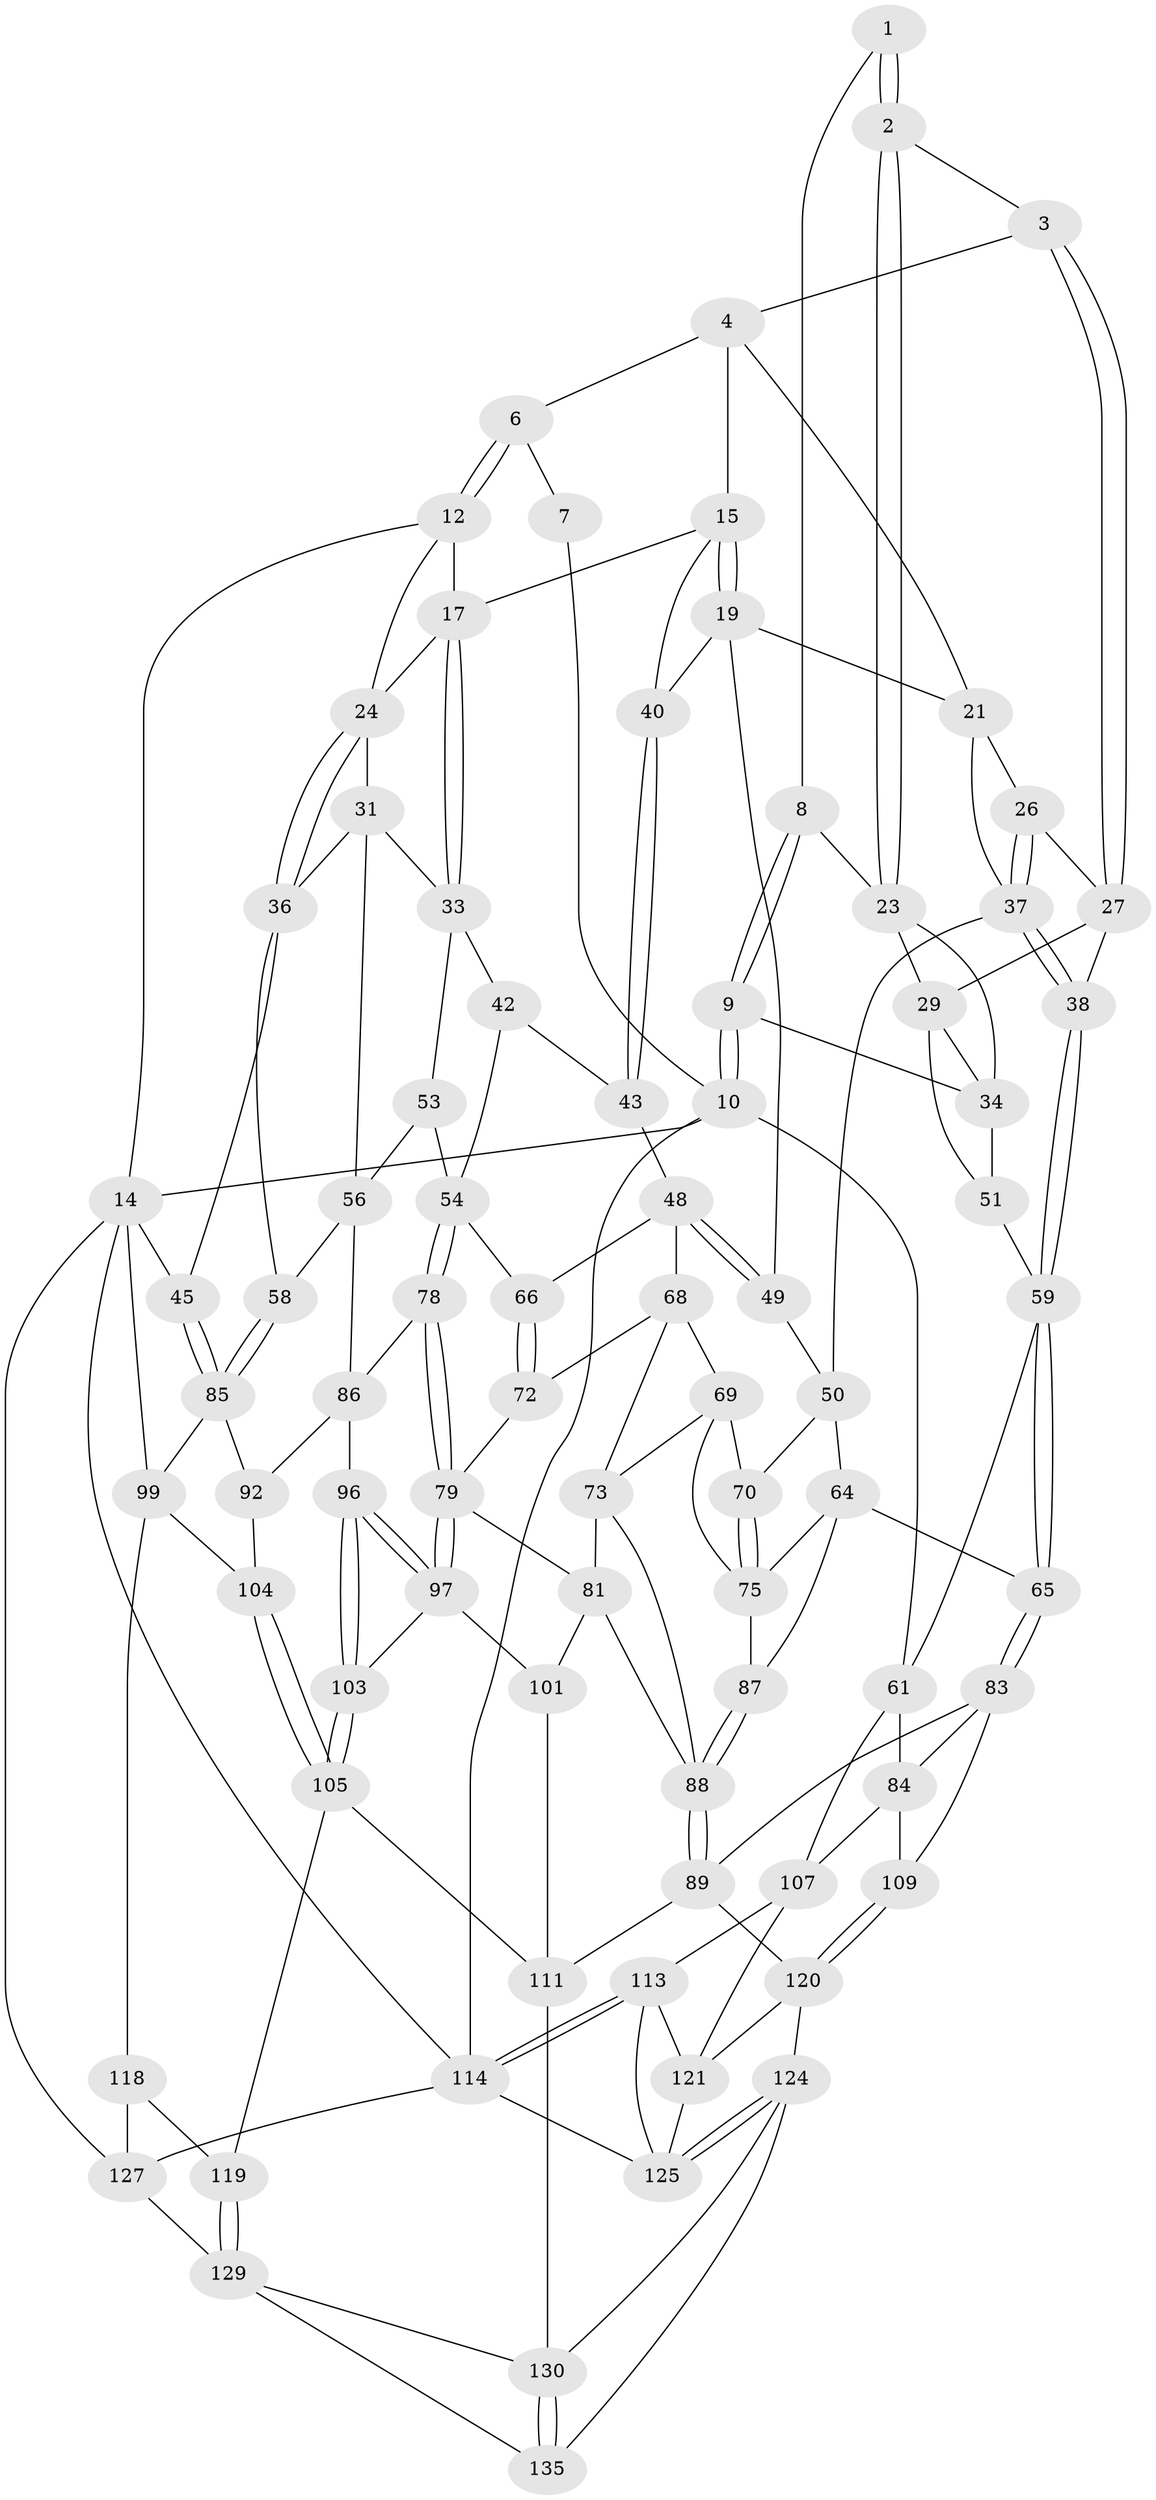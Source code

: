 // Generated by graph-tools (version 1.1) at 2025/24/03/03/25 07:24:39]
// undirected, 82 vertices, 183 edges
graph export_dot {
graph [start="1"]
  node [color=gray90,style=filled];
  1 [pos="+0.09656856896221361+0"];
  2 [pos="+0.1850338956808304+0.11611458341743738"];
  3 [pos="+0.21891312286104778+0.11359506480152361"];
  4 [pos="+0.3251668100179826+0",super="+5"];
  6 [pos="+0.3170210905298423+0"];
  7 [pos="+0.08981751383696812+0"];
  8 [pos="+0.09371894660839353+0.10697255018705265"];
  9 [pos="+0+0.22941751175362313"];
  10 [pos="+0+0.23298333469208482",super="+11"];
  12 [pos="+0.7513081922416067+0",super="+13"];
  14 [pos="+1+0",super="+98"];
  15 [pos="+0.40432144393517255+0.009707320967547116",super="+16"];
  17 [pos="+0.6775257479953207+0.000834376522237864",super="+18"];
  19 [pos="+0.5219837922589455+0.15155687017400585",super="+20"];
  21 [pos="+0.48005056478049407+0.15621239304160836",super="+22"];
  23 [pos="+0.17489572912276088+0.12154244316302686",super="+30"];
  24 [pos="+0.9380550853128643+0.15549768395202568",super="+25"];
  26 [pos="+0.35265859987948855+0.1549823838993452"];
  27 [pos="+0.2596451944478341+0.15374111275107372",super="+28"];
  29 [pos="+0.24207234234452243+0.2682974990083721",super="+44"];
  31 [pos="+0.8300306558458705+0.24729396078161847",super="+32"];
  33 [pos="+0.7496506473763792+0.2526147298104643",super="+41"];
  34 [pos="+0.154156794967238+0.18740384680276687",super="+35"];
  36 [pos="+0.9623435282326938+0.23032374948033862",super="+46"];
  37 [pos="+0.33965292133023955+0.2613409473528013",super="+39"];
  38 [pos="+0.26385774055148614+0.27807501840711524"];
  40 [pos="+0.5773131207051377+0.12732742567734343"];
  42 [pos="+0.6908526682137107+0.2641914513986376",super="+52"];
  43 [pos="+0.6181864564306532+0.20847864440640668",super="+47"];
  45 [pos="+1+0.2749868683866595"];
  48 [pos="+0.5201609939344024+0.34772918861760177",super="+67"];
  49 [pos="+0.478109583942563+0.32033523472101266"];
  50 [pos="+0.4297582027462617+0.3347524073005677",super="+63"];
  51 [pos="+0.1445612833305789+0.27975374055194996"];
  53 [pos="+0.7257905237774044+0.2989241268257676"];
  54 [pos="+0.7026391947918649+0.4215322899134972",super="+55"];
  56 [pos="+0.8456972071871379+0.4106486106255012",super="+57"];
  58 [pos="+0.8782043863452739+0.4055023561680096"];
  59 [pos="+0.25964969082974226+0.31213224240365667",super="+60"];
  61 [pos="+0.09716141251590862+0.489079688329904",super="+62"];
  64 [pos="+0.3299849030032725+0.42969024931052713",super="+76"];
  65 [pos="+0.3238935570106423+0.4309936146384825"];
  66 [pos="+0.6146032897503193+0.4273618279270149"];
  68 [pos="+0.5252766548342143+0.390500093804073",super="+71"];
  69 [pos="+0.4827496398654668+0.4512761886967898",super="+74"];
  70 [pos="+0.4432097578967256+0.45016764748611804"];
  72 [pos="+0.5613977713918727+0.457428466280533"];
  73 [pos="+0.5240686799769911+0.5062168595022435",super="+82"];
  75 [pos="+0.4430752841303598+0.45290836762152265",super="+77"];
  78 [pos="+0.7092844569631165+0.4284933900904947"];
  79 [pos="+0.663931289646847+0.511500900071066",super="+80"];
  81 [pos="+0.6191017393424991+0.5396847535113062",super="+102"];
  83 [pos="+0.29912080813512+0.45592561460110215",super="+90"];
  84 [pos="+0.11008426854544531+0.49893608311582827",super="+106"];
  85 [pos="+1+0.5634894902844947",super="+91"];
  86 [pos="+0.8230879567023627+0.43449341533782193",super="+94"];
  87 [pos="+0.42022336465016136+0.5434724573152595"];
  88 [pos="+0.4042051358433656+0.6422498281070437",super="+95"];
  89 [pos="+0.3778737414830824+0.6611992466510932",super="+116"];
  92 [pos="+1+0.6181723762764748",super="+93"];
  96 [pos="+0.7615191270832747+0.5832134161668777"];
  97 [pos="+0.6737333689391946+0.5268346707650994",super="+100"];
  99 [pos="+1+0.7612892577617846",super="+117"];
  101 [pos="+0.6082989503768087+0.6772161364880807"];
  103 [pos="+0.7515884410915431+0.6448782456519774"];
  104 [pos="+0.8203272160613788+0.6674074074662103",super="+115"];
  105 [pos="+0.753832308577657+0.7000864040662599",super="+110"];
  107 [pos="+0.07248767645483148+0.7079480458688321",super="+108"];
  109 [pos="+0.215343302800636+0.6868691877797487"];
  111 [pos="+0.713415643926618+0.7404655375254725",super="+112"];
  113 [pos="+0+1",super="+134"];
  114 [pos="+0+1",super="+136"];
  118 [pos="+0.8595238120915767+0.7914198767715261"];
  119 [pos="+0.8391494305846258+0.7894039670457614"];
  120 [pos="+0.21217669373008768+0.719670842769262",super="+123"];
  121 [pos="+0.20612396366013805+0.7358072432089706",super="+122"];
  124 [pos="+0.45752797477907453+1",super="+133"];
  125 [pos="+0.44361449613733217+1",super="+126"];
  127 [pos="+1+1",super="+128"];
  129 [pos="+0.8100543369593501+0.9116683183623778",super="+132"];
  130 [pos="+0.7610216250306524+0.8601256081389755",super="+131"];
  135 [pos="+0.7255114124961468+0.9370406019942227"];
  1 -- 2;
  1 -- 2;
  1 -- 8;
  2 -- 3;
  2 -- 23;
  2 -- 23;
  3 -- 4;
  3 -- 27;
  3 -- 27;
  4 -- 6;
  4 -- 15;
  4 -- 21;
  6 -- 7;
  6 -- 12;
  6 -- 12;
  7 -- 10;
  8 -- 9;
  8 -- 9;
  8 -- 23;
  9 -- 10;
  9 -- 10;
  9 -- 34;
  10 -- 61;
  10 -- 14;
  10 -- 114;
  12 -- 24;
  12 -- 14;
  12 -- 17;
  14 -- 45;
  14 -- 114;
  14 -- 99;
  14 -- 127;
  15 -- 19;
  15 -- 19;
  15 -- 40;
  15 -- 17;
  17 -- 33;
  17 -- 33;
  17 -- 24;
  19 -- 40;
  19 -- 49;
  19 -- 21;
  21 -- 37;
  21 -- 26;
  23 -- 34;
  23 -- 29;
  24 -- 36;
  24 -- 36;
  24 -- 31;
  26 -- 27;
  26 -- 37;
  26 -- 37;
  27 -- 29;
  27 -- 38;
  29 -- 34;
  29 -- 51;
  31 -- 36;
  31 -- 56;
  31 -- 33;
  33 -- 42;
  33 -- 53;
  34 -- 51;
  36 -- 58;
  36 -- 45;
  37 -- 38;
  37 -- 38;
  37 -- 50;
  38 -- 59;
  38 -- 59;
  40 -- 43;
  40 -- 43;
  42 -- 43 [weight=2];
  42 -- 54;
  43 -- 48;
  45 -- 85;
  45 -- 85;
  48 -- 49;
  48 -- 49;
  48 -- 66;
  48 -- 68;
  49 -- 50;
  50 -- 64;
  50 -- 70;
  51 -- 59;
  53 -- 54;
  53 -- 56;
  54 -- 78;
  54 -- 78;
  54 -- 66;
  56 -- 58;
  56 -- 86;
  58 -- 85;
  58 -- 85;
  59 -- 65;
  59 -- 65;
  59 -- 61;
  61 -- 84;
  61 -- 107;
  64 -- 65;
  64 -- 75;
  64 -- 87;
  65 -- 83;
  65 -- 83;
  66 -- 72;
  66 -- 72;
  68 -- 69;
  68 -- 72;
  68 -- 73;
  69 -- 70;
  69 -- 73;
  69 -- 75;
  70 -- 75;
  70 -- 75;
  72 -- 79;
  73 -- 81;
  73 -- 88;
  75 -- 87;
  78 -- 79;
  78 -- 79;
  78 -- 86;
  79 -- 97;
  79 -- 97;
  79 -- 81;
  81 -- 101;
  81 -- 88;
  83 -- 84;
  83 -- 89;
  83 -- 109;
  84 -- 107;
  84 -- 109;
  85 -- 99;
  85 -- 92;
  86 -- 96;
  86 -- 92;
  87 -- 88;
  87 -- 88;
  88 -- 89;
  88 -- 89;
  89 -- 120;
  89 -- 111;
  92 -- 104 [weight=2];
  96 -- 97;
  96 -- 97;
  96 -- 103;
  96 -- 103;
  97 -- 101;
  97 -- 103;
  99 -- 104;
  99 -- 118;
  101 -- 111;
  103 -- 105;
  103 -- 105;
  104 -- 105;
  104 -- 105;
  105 -- 111;
  105 -- 119;
  107 -- 113;
  107 -- 121;
  109 -- 120;
  109 -- 120;
  111 -- 130;
  113 -- 114;
  113 -- 114;
  113 -- 125;
  113 -- 121;
  114 -- 125;
  114 -- 127;
  118 -- 119;
  118 -- 127;
  119 -- 129;
  119 -- 129;
  120 -- 121;
  120 -- 124;
  121 -- 125;
  124 -- 125;
  124 -- 125;
  124 -- 135;
  124 -- 130;
  127 -- 129;
  129 -- 130;
  129 -- 135;
  130 -- 135;
  130 -- 135;
}
